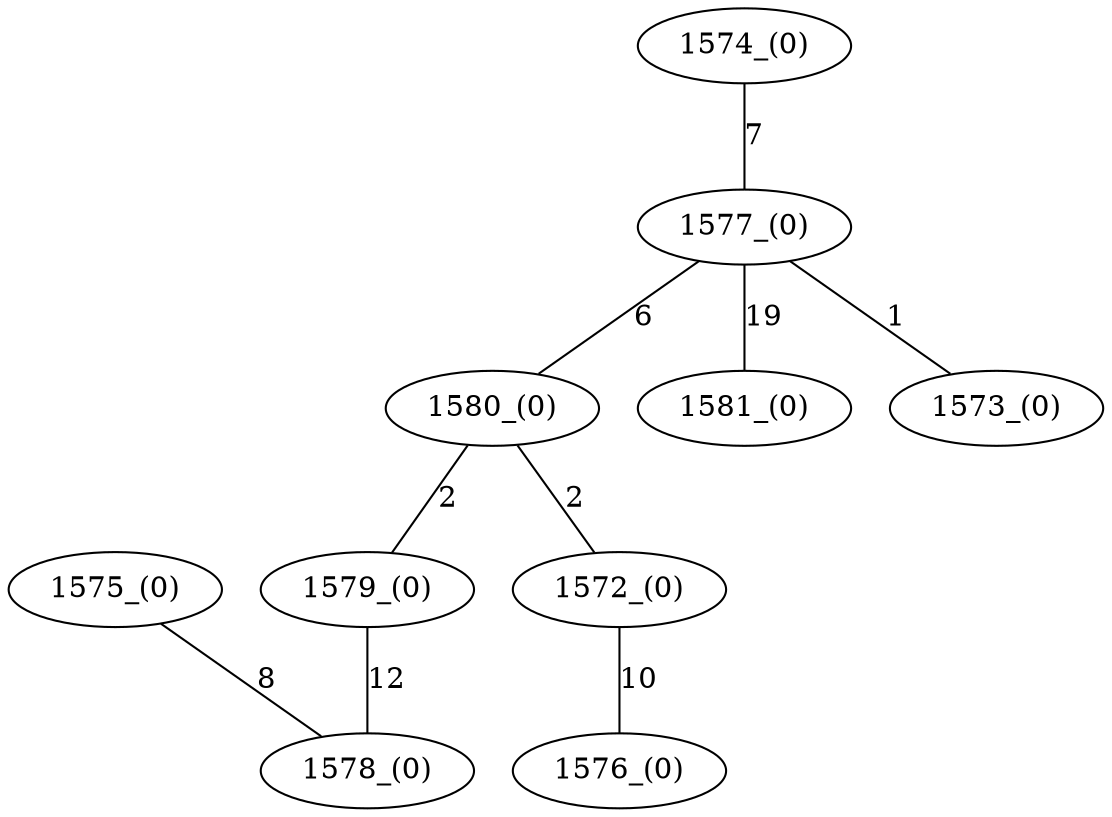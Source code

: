 graph {
    "1572_(0)" [weight=0,]
    "1580_(0)" [weight=0,]
    "1579_(0)" [weight=0,]
    "1577_(0)" [weight=0,]
    "1581_(0)" [weight=0,]
    "1573_(0)" [weight=0,]
    "1574_(0)" [weight=0,]
    "1576_(0)" [weight=0,]
    "1578_(0)" [weight=0,]
    "1575_(0)" [weight=0,]
    "1580_(0)" -- "1572_(0)" [label=2, weight=2]
    "1580_(0)" -- "1579_(0)" [label=2, weight=2]
    "1577_(0)" -- "1580_(0)" [label=6, weight=6]
    "1577_(0)" -- "1581_(0)" [label=19, weight=19]
    "1577_(0)" -- "1573_(0)" [label=1, weight=1]
    "1574_(0)" -- "1577_(0)" [label=7, weight=7]
    "1572_(0)" -- "1576_(0)" [label=10, weight=10]
    "1579_(0)" -- "1578_(0)" [label=12, weight=12]
    "1575_(0)" -- "1578_(0)" [label=8, weight=8]
}
